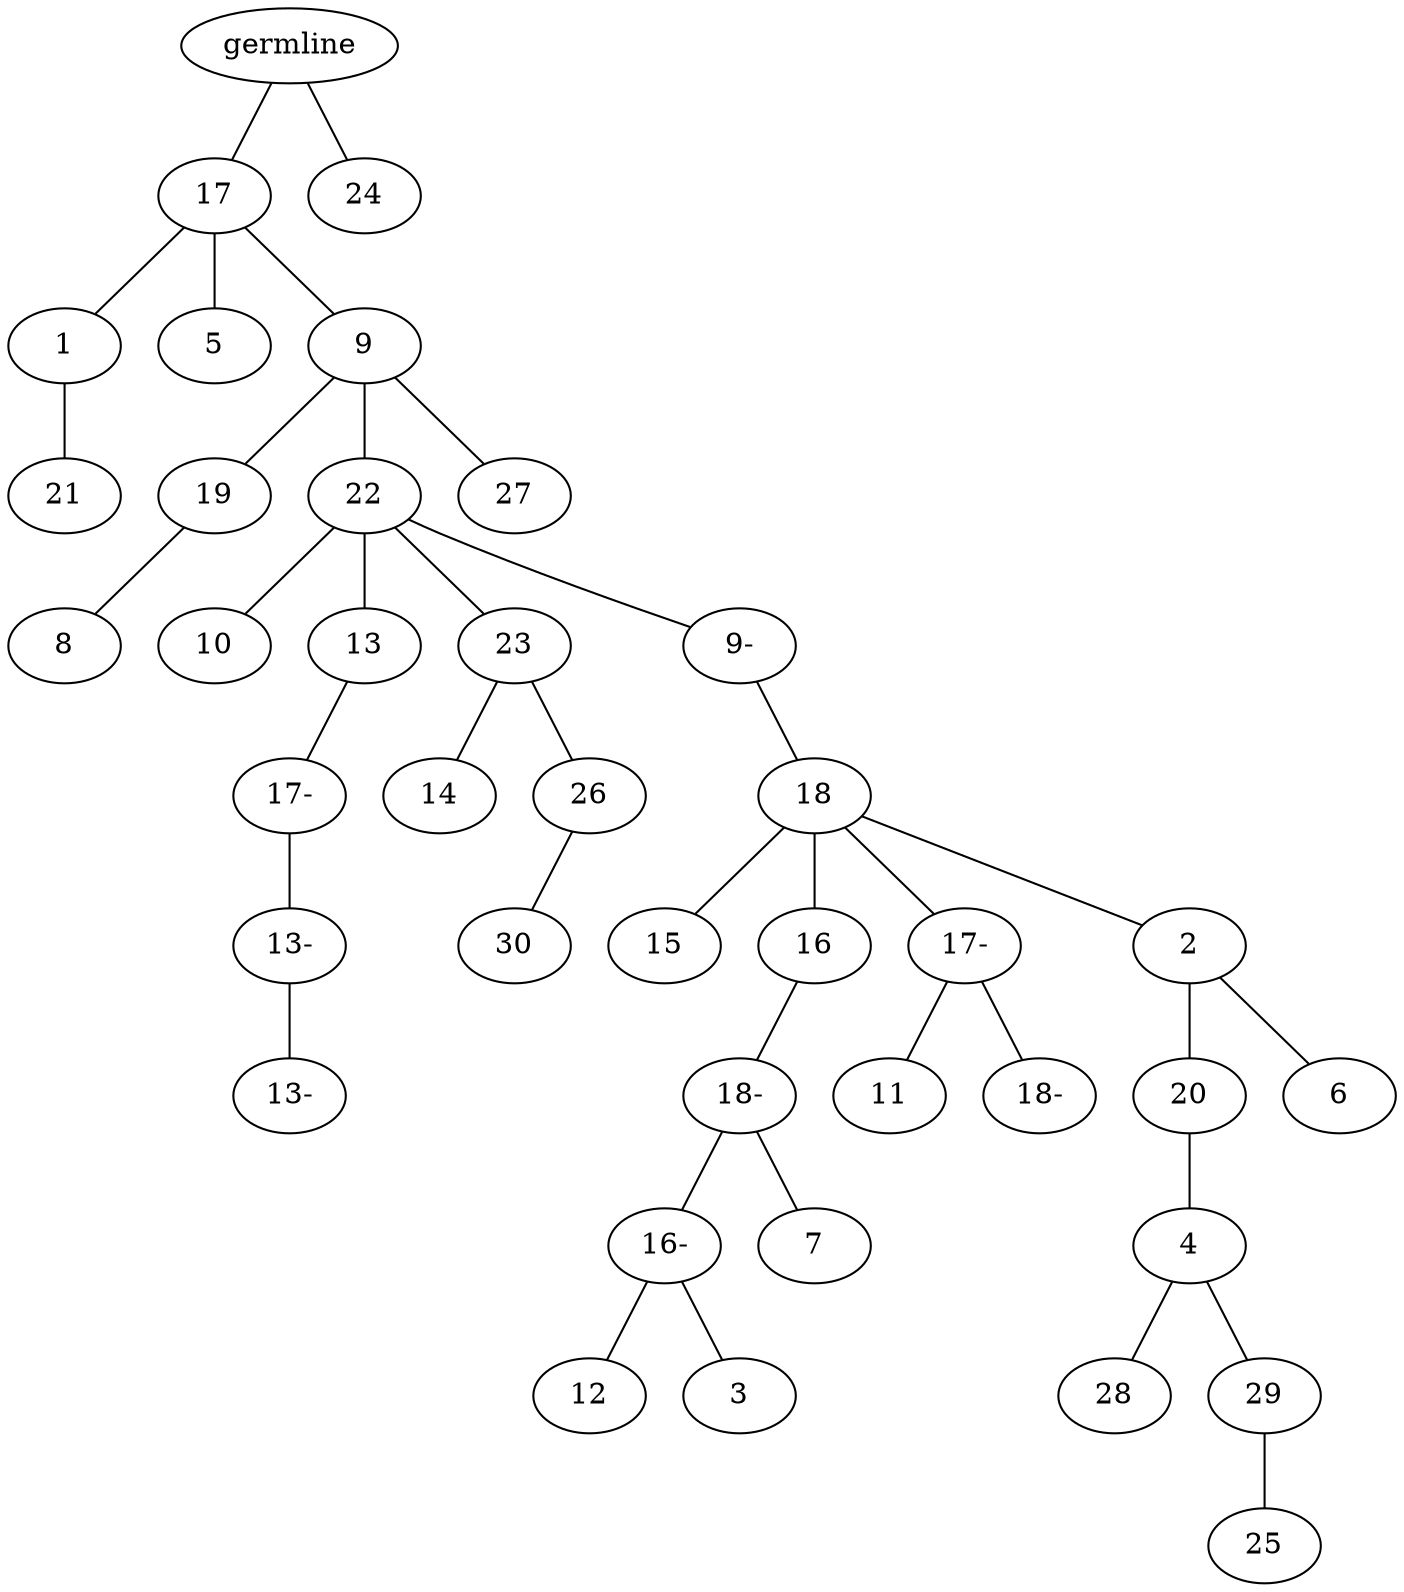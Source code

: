 graph tree {
    "140712698604032" [label="germline"];
    "140712692716544" [label="17"];
    "140712692718080" [label="1"];
    "140712690338640" [label="21"];
    "140712690336912" [label="5"];
    "140712690338352" [label="9"];
    "140712690339648" [label="19"];
    "140712690337008" [label="8"];
    "140712690336864" [label="22"];
    "140712690337488" [label="10"];
    "140712690336816" [label="13"];
    "140712690338448" [label="17-"];
    "140712696015600" [label="13-"];
    "140712700153232" [label="13-"];
    "140712690337392" [label="23"];
    "140712687869280" [label="14"];
    "140712687867984" [label="26"];
    "140712694866416" [label="30"];
    "140712695798992" [label="9-"];
    "140712695797360" [label="18"];
    "140712695796736" [label="15"];
    "140712685700912" [label="16"];
    "140712689760720" [label="18-"];
    "140712689759856" [label="16-"];
    "140712689758656" [label="12"];
    "140712689759280" [label="3"];
    "140712689759664" [label="7"];
    "140712689692384" [label="17-"];
    "140712689759184" [label="11"];
    "140712689758896" [label="18-"];
    "140712689758848" [label="2"];
    "140712688377808" [label="20"];
    "140712688374352" [label="4"];
    "140712688374544" [label="28"];
    "140712688374256" [label="29"];
    "140712697513152" [label="25"];
    "140712688375888" [label="6"];
    "140712690338496" [label="27"];
    "140712692717168" [label="24"];
    "140712698604032" -- "140712692716544";
    "140712698604032" -- "140712692717168";
    "140712692716544" -- "140712692718080";
    "140712692716544" -- "140712690336912";
    "140712692716544" -- "140712690338352";
    "140712692718080" -- "140712690338640";
    "140712690338352" -- "140712690339648";
    "140712690338352" -- "140712690336864";
    "140712690338352" -- "140712690338496";
    "140712690339648" -- "140712690337008";
    "140712690336864" -- "140712690337488";
    "140712690336864" -- "140712690336816";
    "140712690336864" -- "140712690337392";
    "140712690336864" -- "140712695798992";
    "140712690336816" -- "140712690338448";
    "140712690338448" -- "140712696015600";
    "140712696015600" -- "140712700153232";
    "140712690337392" -- "140712687869280";
    "140712690337392" -- "140712687867984";
    "140712687867984" -- "140712694866416";
    "140712695798992" -- "140712695797360";
    "140712695797360" -- "140712695796736";
    "140712695797360" -- "140712685700912";
    "140712695797360" -- "140712689692384";
    "140712695797360" -- "140712689758848";
    "140712685700912" -- "140712689760720";
    "140712689760720" -- "140712689759856";
    "140712689760720" -- "140712689759664";
    "140712689759856" -- "140712689758656";
    "140712689759856" -- "140712689759280";
    "140712689692384" -- "140712689759184";
    "140712689692384" -- "140712689758896";
    "140712689758848" -- "140712688377808";
    "140712689758848" -- "140712688375888";
    "140712688377808" -- "140712688374352";
    "140712688374352" -- "140712688374544";
    "140712688374352" -- "140712688374256";
    "140712688374256" -- "140712697513152";
}
